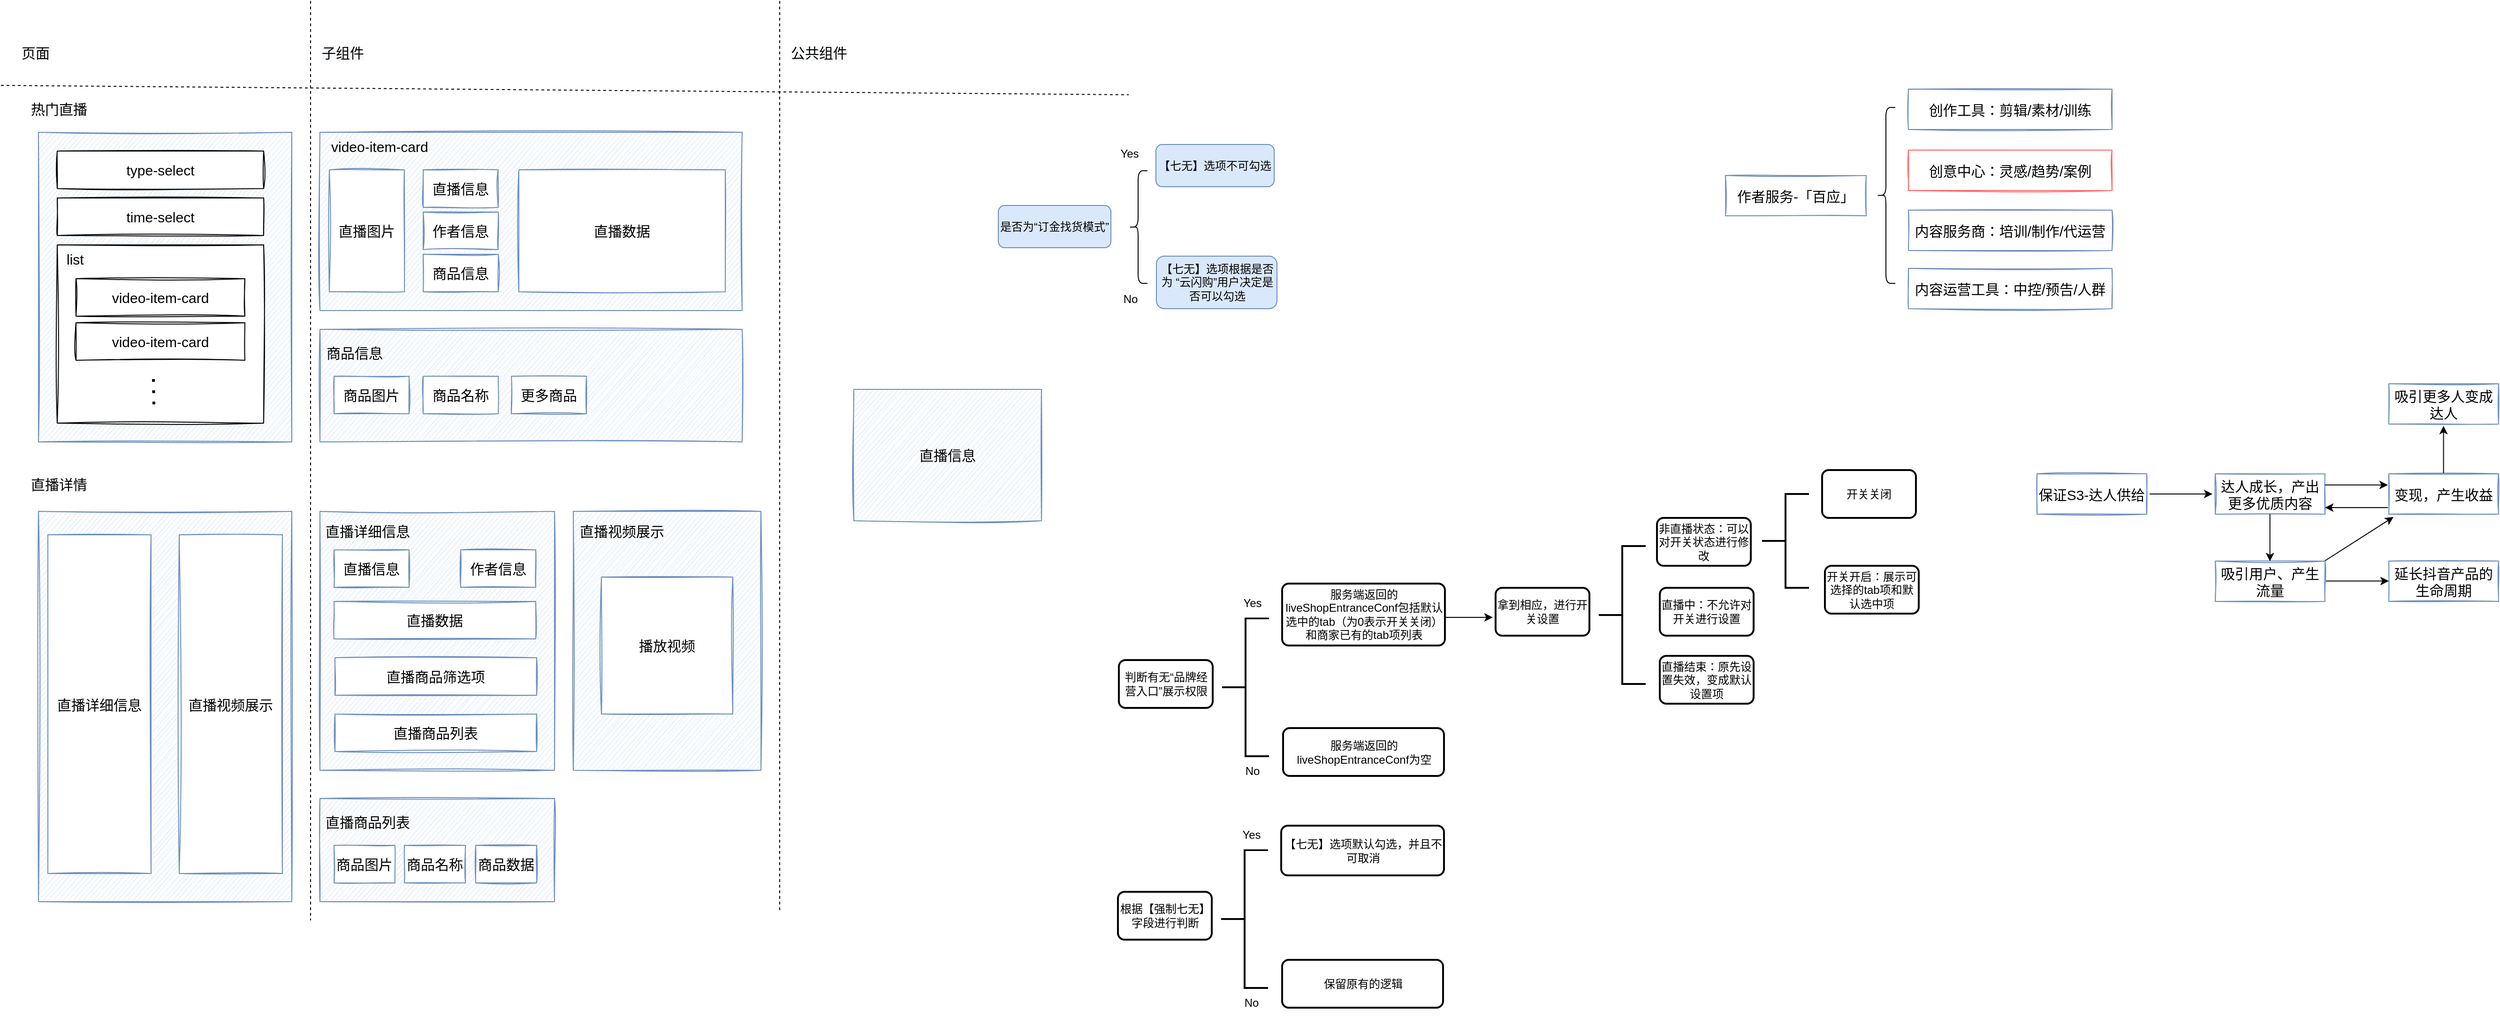 <mxfile version="20.2.3" type="github">
  <diagram id="Mn_K4a2z4ukTfb5vrJ7c" name="Page-1">
    <mxGraphModel dx="1678" dy="569" grid="1" gridSize="10" guides="1" tooltips="1" connect="1" arrows="1" fold="1" page="1" pageScale="1" pageWidth="827" pageHeight="1169" math="0" shadow="0">
      <root>
        <mxCell id="0" />
        <mxCell id="1" parent="0" />
        <mxCell id="U4_eQ8hXQtfQl60y-uZD-1" value="" style="rounded=0;whiteSpace=wrap;html=1;fillColor=#dae8fc;strokeColor=#6C8EBF;gradientColor=none;glass=0;shadow=0;sketch=1;" parent="1" vertex="1">
          <mxGeometry x="-10" y="140" width="270" height="330" as="geometry" />
        </mxCell>
        <mxCell id="U4_eQ8hXQtfQl60y-uZD-2" value="" style="endArrow=none;dashed=1;html=1;rounded=0;" parent="1" edge="1">
          <mxGeometry width="50" height="50" relative="1" as="geometry">
            <mxPoint x="-50" y="90" as="sourcePoint" />
            <mxPoint x="1152" y="100" as="targetPoint" />
          </mxGeometry>
        </mxCell>
        <mxCell id="U4_eQ8hXQtfQl60y-uZD-6" value="&lt;span style=&quot;color: rgb(0, 0, 0); font-family: Helvetica; font-style: normal; font-variant-ligatures: normal; font-variant-caps: normal; font-weight: 400; letter-spacing: normal; orphans: 2; text-align: center; text-indent: 0px; text-transform: none; widows: 2; word-spacing: 0px; -webkit-text-stroke-width: 0px; background-color: rgb(248, 249, 250); text-decoration-thickness: initial; text-decoration-style: initial; text-decoration-color: initial; float: none; display: inline !important;&quot;&gt;&lt;font style=&quot;font-size: 15px;&quot;&gt;热门直播&lt;/font&gt;&lt;/span&gt;" style="text;whiteSpace=wrap;html=1;" parent="1" vertex="1">
          <mxGeometry x="-20" y="100" width="80" height="40" as="geometry" />
        </mxCell>
        <mxCell id="U4_eQ8hXQtfQl60y-uZD-7" value="&lt;span style=&quot;font-size: 15px; text-align: center;&quot;&gt;直播详情&lt;/span&gt;" style="text;whiteSpace=wrap;html=1;" parent="1" vertex="1">
          <mxGeometry x="-20" y="500" width="80" height="40" as="geometry" />
        </mxCell>
        <mxCell id="U4_eQ8hXQtfQl60y-uZD-8" value="&lt;span style=&quot;color: rgb(0, 0, 0); font-family: Helvetica; font-style: normal; font-variant-ligatures: normal; font-variant-caps: normal; font-weight: 400; letter-spacing: normal; orphans: 2; text-align: center; text-indent: 0px; text-transform: none; widows: 2; word-spacing: 0px; -webkit-text-stroke-width: 0px; background-color: rgb(248, 249, 250); text-decoration-thickness: initial; text-decoration-style: initial; text-decoration-color: initial; float: none; display: inline !important;&quot;&gt;&lt;font style=&quot;font-size: 15px;&quot;&gt;页面&lt;/font&gt;&lt;/span&gt;" style="text;whiteSpace=wrap;html=1;" parent="1" vertex="1">
          <mxGeometry x="-30" y="40" width="80" height="40" as="geometry" />
        </mxCell>
        <mxCell id="U4_eQ8hXQtfQl60y-uZD-9" value="&lt;span style=&quot;color: rgb(0, 0, 0); font-family: Helvetica; font-style: normal; font-variant-ligatures: normal; font-variant-caps: normal; font-weight: 400; letter-spacing: normal; orphans: 2; text-align: center; text-indent: 0px; text-transform: none; widows: 2; word-spacing: 0px; -webkit-text-stroke-width: 0px; background-color: rgb(248, 249, 250); text-decoration-thickness: initial; text-decoration-style: initial; text-decoration-color: initial; float: none; display: inline !important;&quot;&gt;&lt;font style=&quot;font-size: 15px;&quot;&gt;子组件&lt;/font&gt;&lt;/span&gt;" style="text;whiteSpace=wrap;html=1;" parent="1" vertex="1">
          <mxGeometry x="290" y="40" width="80" height="40" as="geometry" />
        </mxCell>
        <mxCell id="U4_eQ8hXQtfQl60y-uZD-10" value="&lt;span style=&quot;color: rgb(0, 0, 0); font-family: Helvetica; font-style: normal; font-variant-ligatures: normal; font-variant-caps: normal; font-weight: 400; letter-spacing: normal; orphans: 2; text-align: center; text-indent: 0px; text-transform: none; widows: 2; word-spacing: 0px; -webkit-text-stroke-width: 0px; background-color: rgb(248, 249, 250); text-decoration-thickness: initial; text-decoration-style: initial; text-decoration-color: initial; float: none; display: inline !important;&quot;&gt;&lt;font style=&quot;font-size: 15px;&quot;&gt;公共组件&lt;/font&gt;&lt;/span&gt;" style="text;whiteSpace=wrap;html=1;" parent="1" vertex="1">
          <mxGeometry x="790" y="40" width="80" height="40" as="geometry" />
        </mxCell>
        <mxCell id="U4_eQ8hXQtfQl60y-uZD-11" value="" style="endArrow=none;dashed=1;html=1;rounded=0;" parent="1" edge="1">
          <mxGeometry width="50" height="50" relative="1" as="geometry">
            <mxPoint x="280" as="sourcePoint" />
            <mxPoint x="280" y="980" as="targetPoint" />
          </mxGeometry>
        </mxCell>
        <mxCell id="U4_eQ8hXQtfQl60y-uZD-12" value="" style="endArrow=none;dashed=1;html=1;rounded=0;" parent="1" edge="1">
          <mxGeometry width="50" height="50" relative="1" as="geometry">
            <mxPoint x="780" as="sourcePoint" />
            <mxPoint x="780" y="970" as="targetPoint" />
          </mxGeometry>
        </mxCell>
        <mxCell id="U4_eQ8hXQtfQl60y-uZD-13" value="type-select" style="rounded=0;whiteSpace=wrap;html=1;shadow=0;glass=0;sketch=1;fontSize=15;" parent="1" vertex="1">
          <mxGeometry x="10" y="160" width="220" height="40" as="geometry" />
        </mxCell>
        <mxCell id="U4_eQ8hXQtfQl60y-uZD-14" value="time-select" style="rounded=0;whiteSpace=wrap;html=1;shadow=0;glass=0;sketch=1;fontSize=15;" parent="1" vertex="1">
          <mxGeometry x="10" y="210" width="220" height="40" as="geometry" />
        </mxCell>
        <mxCell id="U4_eQ8hXQtfQl60y-uZD-15" value="" style="rounded=0;whiteSpace=wrap;html=1;shadow=0;glass=0;sketch=1;fontSize=15;" parent="1" vertex="1">
          <mxGeometry x="10" y="260" width="220" height="190" as="geometry" />
        </mxCell>
        <mxCell id="U4_eQ8hXQtfQl60y-uZD-16" value="&lt;span style=&quot;color: rgb(0, 0, 0); font-family: Helvetica; font-size: 15px; font-style: normal; font-variant-ligatures: normal; font-variant-caps: normal; font-weight: 400; letter-spacing: normal; orphans: 2; text-align: center; text-indent: 0px; text-transform: none; widows: 2; word-spacing: 0px; -webkit-text-stroke-width: 0px; background-color: rgb(248, 249, 250); text-decoration-thickness: initial; text-decoration-style: initial; text-decoration-color: initial; float: none; display: inline !important;&quot;&gt;list&lt;/span&gt;" style="text;whiteSpace=wrap;html=1;fontSize=15;" parent="1" vertex="1">
          <mxGeometry x="18" y="260" width="110" height="30" as="geometry" />
        </mxCell>
        <mxCell id="U4_eQ8hXQtfQl60y-uZD-17" value="video-item-card" style="rounded=0;whiteSpace=wrap;html=1;shadow=0;glass=0;sketch=1;fontSize=15;" parent="1" vertex="1">
          <mxGeometry x="30" y="343" width="180" height="40" as="geometry" />
        </mxCell>
        <mxCell id="U4_eQ8hXQtfQl60y-uZD-18" value="video-item-card" style="rounded=0;whiteSpace=wrap;html=1;shadow=0;glass=0;sketch=1;fontSize=15;" parent="1" vertex="1">
          <mxGeometry x="30" y="296" width="180" height="40" as="geometry" />
        </mxCell>
        <mxCell id="U4_eQ8hXQtfQl60y-uZD-19" value="" style="endArrow=none;dashed=1;html=1;dashPattern=1 3;strokeWidth=3;rounded=0;fontSize=15;" parent="1" edge="1">
          <mxGeometry width="50" height="50" relative="1" as="geometry">
            <mxPoint x="113" y="430" as="sourcePoint" />
            <mxPoint x="112.5" y="400" as="targetPoint" />
          </mxGeometry>
        </mxCell>
        <mxCell id="U4_eQ8hXQtfQl60y-uZD-20" value="" style="rounded=0;whiteSpace=wrap;html=1;fillColor=#dae8fc;strokeColor=#6C8EBF;gradientColor=none;glass=0;shadow=0;sketch=1;" parent="1" vertex="1">
          <mxGeometry x="290" y="140" width="450" height="190" as="geometry" />
        </mxCell>
        <mxCell id="U4_eQ8hXQtfQl60y-uZD-21" value="&lt;meta charset=&quot;utf-8&quot;&gt;&lt;span style=&quot;color: rgb(0, 0, 0); font-family: Helvetica; font-size: 15px; font-style: normal; font-variant-ligatures: normal; font-variant-caps: normal; font-weight: 400; letter-spacing: normal; orphans: 2; text-align: center; text-indent: 0px; text-transform: none; widows: 2; word-spacing: 0px; -webkit-text-stroke-width: 0px; background-color: rgb(248, 249, 250); text-decoration-thickness: initial; text-decoration-style: initial; text-decoration-color: initial; float: none; display: inline !important;&quot;&gt;video-item-card&lt;/span&gt;" style="text;whiteSpace=wrap;html=1;fontSize=15;" parent="1" vertex="1">
          <mxGeometry x="300" y="140" width="140" height="40" as="geometry" />
        </mxCell>
        <mxCell id="U4_eQ8hXQtfQl60y-uZD-22" value="直播图片" style="rounded=0;whiteSpace=wrap;html=1;shadow=0;glass=0;sketch=1;fontSize=15;strokeColor=#6C8EBF;gradientColor=none;" parent="1" vertex="1">
          <mxGeometry x="300" y="180" width="80" height="130" as="geometry" />
        </mxCell>
        <mxCell id="U4_eQ8hXQtfQl60y-uZD-23" value="直播信息" style="rounded=0;whiteSpace=wrap;html=1;shadow=0;glass=0;sketch=1;fontSize=15;strokeColor=#6C8EBF;gradientColor=none;" parent="1" vertex="1">
          <mxGeometry x="400" y="180" width="80" height="40" as="geometry" />
        </mxCell>
        <mxCell id="U4_eQ8hXQtfQl60y-uZD-24" value="商品信息" style="rounded=0;whiteSpace=wrap;html=1;shadow=0;glass=0;sketch=1;fontSize=15;strokeColor=#6C8EBF;gradientColor=none;" parent="1" vertex="1">
          <mxGeometry x="400" y="270" width="80" height="40" as="geometry" />
        </mxCell>
        <mxCell id="U4_eQ8hXQtfQl60y-uZD-25" value="直播数据" style="rounded=0;whiteSpace=wrap;html=1;shadow=0;glass=0;sketch=1;fontSize=15;strokeColor=#6C8EBF;gradientColor=none;" parent="1" vertex="1">
          <mxGeometry x="502" y="180" width="220" height="130" as="geometry" />
        </mxCell>
        <mxCell id="U4_eQ8hXQtfQl60y-uZD-26" value="作者信息" style="rounded=0;whiteSpace=wrap;html=1;shadow=0;glass=0;sketch=1;fontSize=15;strokeColor=#6C8EBF;gradientColor=none;" parent="1" vertex="1">
          <mxGeometry x="400" y="225" width="80" height="40" as="geometry" />
        </mxCell>
        <mxCell id="U4_eQ8hXQtfQl60y-uZD-27" value="" style="rounded=0;whiteSpace=wrap;html=1;fillColor=#dae8fc;strokeColor=#6C8EBF;gradientColor=none;glass=0;shadow=0;sketch=1;" parent="1" vertex="1">
          <mxGeometry x="290" y="350" width="450" height="120" as="geometry" />
        </mxCell>
        <mxCell id="U4_eQ8hXQtfQl60y-uZD-28" value="&lt;meta charset=&quot;utf-8&quot;&gt;&lt;span style=&quot;color: rgb(0, 0, 0); font-family: Helvetica; font-size: 15px; font-style: normal; font-variant-ligatures: normal; font-variant-caps: normal; font-weight: 400; letter-spacing: normal; orphans: 2; text-align: center; text-indent: 0px; text-transform: none; widows: 2; word-spacing: 0px; -webkit-text-stroke-width: 0px; background-color: rgb(248, 249, 250); text-decoration-thickness: initial; text-decoration-style: initial; text-decoration-color: initial; float: none; display: inline !important;&quot;&gt;商品信息&lt;/span&gt;" style="text;whiteSpace=wrap;html=1;fontSize=15;" parent="1" vertex="1">
          <mxGeometry x="295" y="360" width="90" height="40" as="geometry" />
        </mxCell>
        <mxCell id="U4_eQ8hXQtfQl60y-uZD-29" value="商品图片" style="rounded=0;whiteSpace=wrap;html=1;shadow=0;glass=0;sketch=1;fontSize=15;strokeColor=#6C8EBF;gradientColor=none;" parent="1" vertex="1">
          <mxGeometry x="305" y="400" width="80" height="40" as="geometry" />
        </mxCell>
        <mxCell id="U4_eQ8hXQtfQl60y-uZD-30" value="商品名称" style="rounded=0;whiteSpace=wrap;html=1;shadow=0;glass=0;sketch=1;fontSize=15;strokeColor=#6C8EBF;gradientColor=none;" parent="1" vertex="1">
          <mxGeometry x="400" y="400" width="80" height="40" as="geometry" />
        </mxCell>
        <mxCell id="U4_eQ8hXQtfQl60y-uZD-31" value="更多商品" style="rounded=0;whiteSpace=wrap;html=1;shadow=0;glass=0;sketch=1;fontSize=15;strokeColor=#6C8EBF;gradientColor=none;" parent="1" vertex="1">
          <mxGeometry x="494" y="400" width="80" height="40" as="geometry" />
        </mxCell>
        <mxCell id="U4_eQ8hXQtfQl60y-uZD-33" value="" style="rounded=0;whiteSpace=wrap;html=1;fillColor=#dae8fc;strokeColor=#6C8EBF;gradientColor=none;glass=0;shadow=0;sketch=1;" parent="1" vertex="1">
          <mxGeometry x="-10" y="544" width="270" height="416" as="geometry" />
        </mxCell>
        <mxCell id="U4_eQ8hXQtfQl60y-uZD-34" value="直播详细信息" style="rounded=0;whiteSpace=wrap;html=1;shadow=0;glass=0;sketch=1;fontSize=15;strokeColor=#6C8EBF;gradientColor=none;" parent="1" vertex="1">
          <mxGeometry y="569" width="110" height="361" as="geometry" />
        </mxCell>
        <mxCell id="U4_eQ8hXQtfQl60y-uZD-35" value="直播视频展示" style="rounded=0;whiteSpace=wrap;html=1;shadow=0;glass=0;sketch=1;fontSize=15;strokeColor=#6C8EBF;gradientColor=none;" parent="1" vertex="1">
          <mxGeometry x="140" y="569" width="110" height="361" as="geometry" />
        </mxCell>
        <mxCell id="U4_eQ8hXQtfQl60y-uZD-36" value="" style="rounded=0;whiteSpace=wrap;html=1;fillColor=#dae8fc;strokeColor=#6C8EBF;gradientColor=none;glass=0;shadow=0;sketch=1;" parent="1" vertex="1">
          <mxGeometry x="290" y="544" width="250" height="276" as="geometry" />
        </mxCell>
        <mxCell id="U4_eQ8hXQtfQl60y-uZD-37" value="&lt;meta charset=&quot;utf-8&quot;&gt;&lt;span style=&quot;color: rgb(0, 0, 0); font-family: Helvetica; font-size: 15px; font-style: normal; font-variant-ligatures: normal; font-variant-caps: normal; font-weight: 400; letter-spacing: normal; orphans: 2; text-align: center; text-indent: 0px; text-transform: none; widows: 2; word-spacing: 0px; -webkit-text-stroke-width: 0px; background-color: rgb(248, 249, 250); text-decoration-thickness: initial; text-decoration-style: initial; text-decoration-color: initial; float: none; display: inline !important;&quot;&gt;直播详细信息&lt;/span&gt;" style="text;whiteSpace=wrap;html=1;fontSize=15;" parent="1" vertex="1">
          <mxGeometry x="294" y="550" width="120" height="40" as="geometry" />
        </mxCell>
        <mxCell id="U4_eQ8hXQtfQl60y-uZD-38" value="直播信息" style="rounded=0;whiteSpace=wrap;html=1;shadow=0;glass=0;sketch=1;fontSize=15;strokeColor=#6C8EBF;gradientColor=none;" parent="1" vertex="1">
          <mxGeometry x="305" y="585" width="80" height="40" as="geometry" />
        </mxCell>
        <mxCell id="U4_eQ8hXQtfQl60y-uZD-39" value="作者信息" style="rounded=0;whiteSpace=wrap;html=1;shadow=0;glass=0;sketch=1;fontSize=15;strokeColor=#6C8EBF;gradientColor=none;" parent="1" vertex="1">
          <mxGeometry x="440" y="585" width="80" height="40" as="geometry" />
        </mxCell>
        <mxCell id="U4_eQ8hXQtfQl60y-uZD-40" value="直播数据" style="rounded=0;whiteSpace=wrap;html=1;shadow=0;glass=0;sketch=1;fontSize=15;strokeColor=#6C8EBF;gradientColor=none;" parent="1" vertex="1">
          <mxGeometry x="305" y="640" width="215" height="40" as="geometry" />
        </mxCell>
        <mxCell id="U4_eQ8hXQtfQl60y-uZD-41" value="直播商品筛选项" style="rounded=0;whiteSpace=wrap;html=1;shadow=0;glass=0;sketch=1;fontSize=15;strokeColor=#6C8EBF;gradientColor=none;" parent="1" vertex="1">
          <mxGeometry x="306" y="700" width="215" height="40" as="geometry" />
        </mxCell>
        <mxCell id="U4_eQ8hXQtfQl60y-uZD-42" value="直播商品列表" style="rounded=0;whiteSpace=wrap;html=1;shadow=0;glass=0;sketch=1;fontSize=15;strokeColor=#6C8EBF;gradientColor=none;" parent="1" vertex="1">
          <mxGeometry x="306" y="760" width="215" height="40" as="geometry" />
        </mxCell>
        <mxCell id="U4_eQ8hXQtfQl60y-uZD-43" value="" style="rounded=0;whiteSpace=wrap;html=1;fillColor=#dae8fc;strokeColor=#6C8EBF;gradientColor=none;glass=0;shadow=0;sketch=1;" parent="1" vertex="1">
          <mxGeometry x="560" y="544" width="200" height="276" as="geometry" />
        </mxCell>
        <mxCell id="U4_eQ8hXQtfQl60y-uZD-45" value="&lt;meta charset=&quot;utf-8&quot;&gt;&lt;span style=&quot;color: rgb(0, 0, 0); font-family: Helvetica; font-size: 15px; font-style: normal; font-variant-ligatures: normal; font-variant-caps: normal; font-weight: 400; letter-spacing: normal; orphans: 2; text-align: center; text-indent: 0px; text-transform: none; widows: 2; word-spacing: 0px; -webkit-text-stroke-width: 0px; background-color: rgb(248, 249, 250); text-decoration-thickness: initial; text-decoration-style: initial; text-decoration-color: initial; float: none; display: inline !important;&quot;&gt;直播视频展示&lt;/span&gt;" style="text;whiteSpace=wrap;html=1;fontSize=15;" parent="1" vertex="1">
          <mxGeometry x="565" y="550" width="120" height="40" as="geometry" />
        </mxCell>
        <mxCell id="U4_eQ8hXQtfQl60y-uZD-46" value="播放视频" style="rounded=0;whiteSpace=wrap;html=1;shadow=0;glass=0;sketch=1;fontSize=15;strokeColor=#6C8EBF;gradientColor=none;" parent="1" vertex="1">
          <mxGeometry x="590" y="614" width="140" height="146" as="geometry" />
        </mxCell>
        <mxCell id="U4_eQ8hXQtfQl60y-uZD-47" value="" style="rounded=0;whiteSpace=wrap;html=1;fillColor=#dae8fc;strokeColor=#6C8EBF;gradientColor=none;glass=0;shadow=0;sketch=1;" parent="1" vertex="1">
          <mxGeometry x="290" y="850" width="250" height="110" as="geometry" />
        </mxCell>
        <mxCell id="U4_eQ8hXQtfQl60y-uZD-48" value="&lt;meta charset=&quot;utf-8&quot;&gt;&lt;span style=&quot;color: rgb(0, 0, 0); font-family: Helvetica; font-size: 15px; font-style: normal; font-variant-ligatures: normal; font-variant-caps: normal; font-weight: 400; letter-spacing: normal; orphans: 2; text-align: center; text-indent: 0px; text-transform: none; widows: 2; word-spacing: 0px; -webkit-text-stroke-width: 0px; background-color: rgb(248, 249, 250); text-decoration-thickness: initial; text-decoration-style: initial; text-decoration-color: initial; float: none; display: inline !important;&quot;&gt;直播商品列表&lt;/span&gt;" style="text;whiteSpace=wrap;html=1;fontSize=15;" parent="1" vertex="1">
          <mxGeometry x="294" y="860" width="120" height="40" as="geometry" />
        </mxCell>
        <mxCell id="U4_eQ8hXQtfQl60y-uZD-49" value="商品图片" style="rounded=0;whiteSpace=wrap;html=1;shadow=0;glass=0;sketch=1;fontSize=15;strokeColor=#6C8EBF;gradientColor=none;" parent="1" vertex="1">
          <mxGeometry x="305" y="900" width="65" height="40" as="geometry" />
        </mxCell>
        <mxCell id="U4_eQ8hXQtfQl60y-uZD-50" value="商品名称" style="rounded=0;whiteSpace=wrap;html=1;shadow=0;glass=0;sketch=1;fontSize=15;strokeColor=#6C8EBF;gradientColor=none;" parent="1" vertex="1">
          <mxGeometry x="380" y="900" width="65" height="40" as="geometry" />
        </mxCell>
        <mxCell id="U4_eQ8hXQtfQl60y-uZD-51" value="商品数据" style="rounded=0;whiteSpace=wrap;html=1;shadow=0;glass=0;sketch=1;fontSize=15;strokeColor=#6C8EBF;gradientColor=none;" parent="1" vertex="1">
          <mxGeometry x="456" y="900" width="65" height="40" as="geometry" />
        </mxCell>
        <mxCell id="U4_eQ8hXQtfQl60y-uZD-52" value="直播信息" style="rounded=0;whiteSpace=wrap;html=1;shadow=0;glass=0;sketch=1;fontSize=15;strokeColor=#6c8ebf;fillColor=#dae8fc;" parent="1" vertex="1">
          <mxGeometry x="859" y="414" width="200" height="140" as="geometry" />
        </mxCell>
        <mxCell id="WP6hprnHiG_sowA_D06u-1" value="拿到相应，进行开关设置" style="rounded=1;whiteSpace=wrap;html=1;absoluteArcSize=1;arcSize=14;strokeWidth=2;" parent="1" vertex="1">
          <mxGeometry x="1543" y="625.5" width="100" height="51" as="geometry" />
        </mxCell>
        <mxCell id="WP6hprnHiG_sowA_D06u-3" value="" style="strokeWidth=2;html=1;shape=mxgraph.flowchart.annotation_2;align=left;labelPosition=right;pointerEvents=1;" parent="1" vertex="1">
          <mxGeometry x="1653" y="581" width="50" height="147" as="geometry" />
        </mxCell>
        <mxCell id="WP6hprnHiG_sowA_D06u-4" value="直播中：不允许对开关进行设置" style="rounded=1;whiteSpace=wrap;html=1;absoluteArcSize=1;arcSize=14;strokeWidth=2;" parent="1" vertex="1">
          <mxGeometry x="1718" y="625.5" width="100" height="51" as="geometry" />
        </mxCell>
        <mxCell id="WP6hprnHiG_sowA_D06u-5" value="直播结束：原先设置失效，变成默认设置项" style="rounded=1;whiteSpace=wrap;html=1;absoluteArcSize=1;arcSize=14;strokeWidth=2;" parent="1" vertex="1">
          <mxGeometry x="1718" y="698" width="100" height="51" as="geometry" />
        </mxCell>
        <mxCell id="WP6hprnHiG_sowA_D06u-6" value="开关关闭" style="rounded=1;whiteSpace=wrap;html=1;absoluteArcSize=1;arcSize=14;strokeWidth=2;" parent="1" vertex="1">
          <mxGeometry x="1891" y="500" width="100" height="51" as="geometry" />
        </mxCell>
        <mxCell id="WP6hprnHiG_sowA_D06u-7" value="开关开启：展示可选择的tab项和默认选中项" style="rounded=1;whiteSpace=wrap;html=1;absoluteArcSize=1;arcSize=14;strokeWidth=2;" parent="1" vertex="1">
          <mxGeometry x="1894" y="602" width="100" height="51" as="geometry" />
        </mxCell>
        <mxCell id="WP6hprnHiG_sowA_D06u-8" value="非直播状态：可以对开关状态进行修改" style="rounded=1;whiteSpace=wrap;html=1;absoluteArcSize=1;arcSize=14;strokeWidth=2;" parent="1" vertex="1">
          <mxGeometry x="1715" y="551" width="100" height="51" as="geometry" />
        </mxCell>
        <mxCell id="WP6hprnHiG_sowA_D06u-9" value="" style="strokeWidth=2;html=1;shape=mxgraph.flowchart.annotation_2;align=left;labelPosition=right;pointerEvents=1;" parent="1" vertex="1">
          <mxGeometry x="1827" y="525.5" width="50" height="100" as="geometry" />
        </mxCell>
        <mxCell id="WP6hprnHiG_sowA_D06u-11" value="判断有无“品牌经营入口”展示权限" style="rounded=1;whiteSpace=wrap;html=1;absoluteArcSize=1;arcSize=14;strokeWidth=2;" parent="1" vertex="1">
          <mxGeometry x="1141.5" y="702.5" width="100" height="51" as="geometry" />
        </mxCell>
        <mxCell id="WP6hprnHiG_sowA_D06u-12" value="" style="strokeWidth=2;html=1;shape=mxgraph.flowchart.annotation_2;align=left;labelPosition=right;pointerEvents=1;" parent="1" vertex="1">
          <mxGeometry x="1251.5" y="658" width="50" height="147" as="geometry" />
        </mxCell>
        <mxCell id="WP6hprnHiG_sowA_D06u-14" value="&lt;div&gt;服务端返回的liveShopEntranceConf为空&lt;/div&gt;" style="rounded=1;whiteSpace=wrap;html=1;absoluteArcSize=1;arcSize=14;strokeWidth=2;" parent="1" vertex="1">
          <mxGeometry x="1316.5" y="775" width="171.5" height="51" as="geometry" />
        </mxCell>
        <mxCell id="WP6hprnHiG_sowA_D06u-17" value="服务端返回的liveShopEntranceConf包括默认选中的tab（为0表示开关关闭）和商家已有的tab项列表" style="rounded=1;whiteSpace=wrap;html=1;absoluteArcSize=1;arcSize=14;strokeWidth=2;" parent="1" vertex="1">
          <mxGeometry x="1315.5" y="621" width="173.5" height="66" as="geometry" />
        </mxCell>
        <mxCell id="WP6hprnHiG_sowA_D06u-19" value="Yes" style="rounded=0;whiteSpace=wrap;html=1;strokeWidth=0;strokeColor=none;" parent="1" vertex="1">
          <mxGeometry x="1258" y="627" width="52" height="30" as="geometry" />
        </mxCell>
        <mxCell id="WP6hprnHiG_sowA_D06u-20" value="No" style="rounded=0;whiteSpace=wrap;html=1;strokeWidth=0;strokeColor=none;" parent="1" vertex="1">
          <mxGeometry x="1258" y="806" width="52" height="30" as="geometry" />
        </mxCell>
        <mxCell id="WP6hprnHiG_sowA_D06u-21" value="" style="endArrow=classic;html=1;rounded=0;" parent="1" edge="1">
          <mxGeometry width="50" height="50" relative="1" as="geometry">
            <mxPoint x="1489" y="657" as="sourcePoint" />
            <mxPoint x="1540" y="657" as="targetPoint" />
          </mxGeometry>
        </mxCell>
        <mxCell id="WP6hprnHiG_sowA_D06u-28" value="根据【强制七无】字段进行判断" style="rounded=1;whiteSpace=wrap;html=1;absoluteArcSize=1;arcSize=14;strokeWidth=2;" parent="1" vertex="1">
          <mxGeometry x="1140.5" y="949.5" width="100" height="51" as="geometry" />
        </mxCell>
        <mxCell id="WP6hprnHiG_sowA_D06u-29" value="" style="strokeWidth=2;html=1;shape=mxgraph.flowchart.annotation_2;align=left;labelPosition=right;pointerEvents=1;" parent="1" vertex="1">
          <mxGeometry x="1250.5" y="905" width="50" height="147" as="geometry" />
        </mxCell>
        <mxCell id="WP6hprnHiG_sowA_D06u-30" value="保留原有的逻辑" style="rounded=1;whiteSpace=wrap;html=1;absoluteArcSize=1;arcSize=14;strokeWidth=2;" parent="1" vertex="1">
          <mxGeometry x="1315.5" y="1022" width="171.5" height="51" as="geometry" />
        </mxCell>
        <mxCell id="WP6hprnHiG_sowA_D06u-31" value="【七无】选项默认勾选，并且不可取消" style="rounded=1;whiteSpace=wrap;html=1;absoluteArcSize=1;arcSize=14;strokeWidth=2;" parent="1" vertex="1">
          <mxGeometry x="1314.5" y="879" width="173.5" height="53" as="geometry" />
        </mxCell>
        <mxCell id="WP6hprnHiG_sowA_D06u-32" value="Yes" style="rounded=0;whiteSpace=wrap;html=1;strokeWidth=0;strokeColor=none;" parent="1" vertex="1">
          <mxGeometry x="1257" y="874" width="52" height="30" as="geometry" />
        </mxCell>
        <mxCell id="WP6hprnHiG_sowA_D06u-33" value="No" style="rounded=0;whiteSpace=wrap;html=1;strokeWidth=0;strokeColor=none;" parent="1" vertex="1">
          <mxGeometry x="1257" y="1053" width="52" height="30" as="geometry" />
        </mxCell>
        <mxCell id="WP6hprnHiG_sowA_D06u-34" value="是否为“订金找货模式”" style="rounded=1;whiteSpace=wrap;html=1;strokeWidth=1;fillColor=#dae8fc;strokeColor=#6c8ebf;" parent="1" vertex="1">
          <mxGeometry x="1013" y="218" width="120" height="45" as="geometry" />
        </mxCell>
        <mxCell id="WP6hprnHiG_sowA_D06u-35" value="" style="shape=curlyBracket;whiteSpace=wrap;html=1;rounded=1;strokeWidth=1;" parent="1" vertex="1">
          <mxGeometry x="1152" y="181" width="20" height="120" as="geometry" />
        </mxCell>
        <mxCell id="WP6hprnHiG_sowA_D06u-37" value="【七无】选项不可勾选" style="rounded=1;whiteSpace=wrap;html=1;strokeWidth=1;fillColor=#dae8fc;strokeColor=#6c8ebf;" parent="1" vertex="1">
          <mxGeometry x="1181" y="153" width="126" height="45" as="geometry" />
        </mxCell>
        <mxCell id="WP6hprnHiG_sowA_D06u-38" value="【七无】选项根据是否为 “云闪购”用户决定是否可以勾选" style="rounded=1;whiteSpace=wrap;html=1;strokeWidth=1;fillColor=#dae8fc;strokeColor=#6c8ebf;" parent="1" vertex="1">
          <mxGeometry x="1181.5" y="272" width="128.5" height="56" as="geometry" />
        </mxCell>
        <mxCell id="WP6hprnHiG_sowA_D06u-39" value="Yes" style="rounded=0;whiteSpace=wrap;html=1;strokeWidth=0;strokeColor=none;" parent="1" vertex="1">
          <mxGeometry x="1127" y="148" width="52" height="30" as="geometry" />
        </mxCell>
        <mxCell id="WP6hprnHiG_sowA_D06u-40" value="No" style="rounded=0;whiteSpace=wrap;html=1;strokeWidth=0;strokeColor=none;" parent="1" vertex="1">
          <mxGeometry x="1128" y="303" width="52" height="30" as="geometry" />
        </mxCell>
        <mxCell id="P1A749sBHKMEy4hyNJwt-1" value="作者服务-「百应」" style="rounded=0;whiteSpace=wrap;html=1;shadow=0;glass=0;sketch=1;fontSize=15;strokeColor=#6C8EBF;gradientColor=none;" vertex="1" parent="1">
          <mxGeometry x="1788" y="186" width="150" height="43" as="geometry" />
        </mxCell>
        <mxCell id="P1A749sBHKMEy4hyNJwt-2" value="" style="shape=curlyBracket;whiteSpace=wrap;html=1;rounded=1;size=0.5;" vertex="1" parent="1">
          <mxGeometry x="1949" y="113.5" width="20" height="187.5" as="geometry" />
        </mxCell>
        <mxCell id="P1A749sBHKMEy4hyNJwt-3" value="创作工具：剪辑/素材/训练" style="rounded=0;whiteSpace=wrap;html=1;shadow=0;glass=0;sketch=1;fontSize=15;strokeColor=#6C8EBF;gradientColor=none;" vertex="1" parent="1">
          <mxGeometry x="1983" y="94" width="217" height="43" as="geometry" />
        </mxCell>
        <mxCell id="P1A749sBHKMEy4hyNJwt-4" value="创意中心：灵感/趋势/案例" style="rounded=0;whiteSpace=wrap;html=1;shadow=0;glass=0;sketch=1;fontSize=15;strokeColor=#FF6666;gradientColor=none;" vertex="1" parent="1">
          <mxGeometry x="1983" y="159" width="217" height="43" as="geometry" />
        </mxCell>
        <mxCell id="P1A749sBHKMEy4hyNJwt-5" value="内容服务商：培训/制作/代运营" style="rounded=0;whiteSpace=wrap;html=1;shadow=0;glass=0;sketch=1;fontSize=15;strokeColor=#6C8EBF;gradientColor=none;" vertex="1" parent="1">
          <mxGeometry x="1983" y="223" width="217" height="43" as="geometry" />
        </mxCell>
        <mxCell id="P1A749sBHKMEy4hyNJwt-6" value="内容运营工具：中控/预告/人群" style="rounded=0;whiteSpace=wrap;html=1;shadow=0;glass=0;sketch=1;fontSize=15;strokeColor=#6C8EBF;gradientColor=none;" vertex="1" parent="1">
          <mxGeometry x="1983" y="285" width="217" height="43" as="geometry" />
        </mxCell>
        <mxCell id="P1A749sBHKMEy4hyNJwt-7" value="&lt;div&gt;保证S3-达人供给&lt;/div&gt;" style="rounded=0;whiteSpace=wrap;html=1;shadow=0;glass=0;sketch=1;fontSize=15;strokeColor=#6C8EBF;gradientColor=none;" vertex="1" parent="1">
          <mxGeometry x="2120" y="504" width="117" height="43" as="geometry" />
        </mxCell>
        <mxCell id="P1A749sBHKMEy4hyNJwt-9" value="" style="endArrow=classic;html=1;rounded=0;" edge="1" parent="1">
          <mxGeometry width="50" height="50" relative="1" as="geometry">
            <mxPoint x="2240" y="525.5" as="sourcePoint" />
            <mxPoint x="2307" y="525.5" as="targetPoint" />
          </mxGeometry>
        </mxCell>
        <mxCell id="P1A749sBHKMEy4hyNJwt-10" value="&lt;div&gt;达人成长，产出更多优质内容&lt;/div&gt;" style="rounded=0;whiteSpace=wrap;html=1;shadow=0;glass=0;sketch=1;fontSize=15;strokeColor=#6C8EBF;gradientColor=none;" vertex="1" parent="1">
          <mxGeometry x="2310" y="504" width="117" height="43" as="geometry" />
        </mxCell>
        <mxCell id="P1A749sBHKMEy4hyNJwt-11" value="变现，产生收益" style="rounded=0;whiteSpace=wrap;html=1;shadow=0;glass=0;sketch=1;fontSize=15;strokeColor=#6C8EBF;gradientColor=none;" vertex="1" parent="1">
          <mxGeometry x="2495" y="504" width="117" height="43" as="geometry" />
        </mxCell>
        <mxCell id="P1A749sBHKMEy4hyNJwt-12" value="" style="endArrow=classic;html=1;rounded=0;" edge="1" parent="1">
          <mxGeometry width="50" height="50" relative="1" as="geometry">
            <mxPoint x="2427" y="515.89" as="sourcePoint" />
            <mxPoint x="2494.0" y="515.89" as="targetPoint" />
          </mxGeometry>
        </mxCell>
        <mxCell id="P1A749sBHKMEy4hyNJwt-13" value="" style="endArrow=classic;html=1;rounded=0;" edge="1" parent="1">
          <mxGeometry width="50" height="50" relative="1" as="geometry">
            <mxPoint x="2494.0" y="540.0" as="sourcePoint" />
            <mxPoint x="2427" y="540.0" as="targetPoint" />
          </mxGeometry>
        </mxCell>
        <mxCell id="P1A749sBHKMEy4hyNJwt-14" value="吸引用户、产生流量" style="rounded=0;whiteSpace=wrap;html=1;shadow=0;glass=0;sketch=1;fontSize=15;strokeColor=#6C8EBF;gradientColor=none;" vertex="1" parent="1">
          <mxGeometry x="2310" y="597" width="117" height="43" as="geometry" />
        </mxCell>
        <mxCell id="P1A749sBHKMEy4hyNJwt-15" value="" style="endArrow=classic;html=1;rounded=0;" edge="1" parent="1">
          <mxGeometry width="50" height="50" relative="1" as="geometry">
            <mxPoint x="2368.31" y="547" as="sourcePoint" />
            <mxPoint x="2368.31" y="597.3" as="targetPoint" />
          </mxGeometry>
        </mxCell>
        <mxCell id="P1A749sBHKMEy4hyNJwt-16" value="延长抖音产品的生命周期" style="rounded=0;whiteSpace=wrap;html=1;shadow=0;glass=0;sketch=1;fontSize=15;strokeColor=#6C8EBF;gradientColor=none;" vertex="1" parent="1">
          <mxGeometry x="2495" y="597" width="117" height="43" as="geometry" />
        </mxCell>
        <mxCell id="P1A749sBHKMEy4hyNJwt-17" value="" style="endArrow=classic;html=1;rounded=0;" edge="1" parent="1">
          <mxGeometry width="50" height="50" relative="1" as="geometry">
            <mxPoint x="2428" y="618.31" as="sourcePoint" />
            <mxPoint x="2495.0" y="618.31" as="targetPoint" />
          </mxGeometry>
        </mxCell>
        <mxCell id="P1A749sBHKMEy4hyNJwt-18" value="" style="endArrow=classic;html=1;rounded=0;" edge="1" parent="1">
          <mxGeometry width="50" height="50" relative="1" as="geometry">
            <mxPoint x="2427.0" y="596.63" as="sourcePoint" />
            <mxPoint x="2500" y="550" as="targetPoint" />
          </mxGeometry>
        </mxCell>
        <mxCell id="P1A749sBHKMEy4hyNJwt-19" value="吸引更多人变成达人" style="rounded=0;whiteSpace=wrap;html=1;shadow=0;glass=0;sketch=1;fontSize=15;strokeColor=#6C8EBF;gradientColor=none;" vertex="1" parent="1">
          <mxGeometry x="2495" y="408" width="117" height="43" as="geometry" />
        </mxCell>
        <mxCell id="P1A749sBHKMEy4hyNJwt-20" value="" style="endArrow=classic;html=1;rounded=0;" edge="1" parent="1">
          <mxGeometry width="50" height="50" relative="1" as="geometry">
            <mxPoint x="2553.31" y="503.15" as="sourcePoint" />
            <mxPoint x="2553.31" y="452.85" as="targetPoint" />
          </mxGeometry>
        </mxCell>
      </root>
    </mxGraphModel>
  </diagram>
</mxfile>
